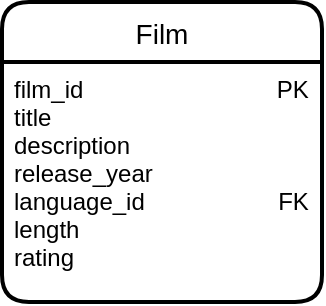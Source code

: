 <mxfile version="16.4.11" type="github">
  <diagram id="R2lEEEUBdFMjLlhIrx00" name="Page-1">
    <mxGraphModel dx="813" dy="435" grid="1" gridSize="10" guides="1" tooltips="1" connect="1" arrows="1" fold="1" page="1" pageScale="1" pageWidth="850" pageHeight="1100" math="0" shadow="0" extFonts="Permanent Marker^https://fonts.googleapis.com/css?family=Permanent+Marker">
      <root>
        <mxCell id="0" />
        <mxCell id="1" parent="0" />
        <mxCell id="XBRHQSE_y5_UtT42D3wm-6" value="Film" style="swimlane;childLayout=stackLayout;horizontal=1;startSize=30;horizontalStack=0;rounded=1;fontSize=14;fontStyle=0;strokeWidth=2;resizeParent=0;resizeLast=1;shadow=0;dashed=0;align=center;" vertex="1" parent="1">
          <mxGeometry x="340" y="500" width="160" height="150" as="geometry" />
        </mxCell>
        <mxCell id="XBRHQSE_y5_UtT42D3wm-7" value="film_id                             PK&#xa;title&#xa;description&#xa;release_year&#xa;language_id                    FK&#xa;length&#xa;rating&#xa;" style="align=left;strokeColor=none;fillColor=none;spacingLeft=4;fontSize=12;verticalAlign=top;resizable=0;rotatable=0;part=1;" vertex="1" parent="XBRHQSE_y5_UtT42D3wm-6">
          <mxGeometry y="30" width="160" height="120" as="geometry" />
        </mxCell>
      </root>
    </mxGraphModel>
  </diagram>
</mxfile>
